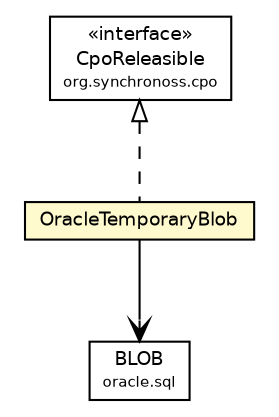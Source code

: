 #!/usr/local/bin/dot
#
# Class diagram 
# Generated by UmlGraph version 4.6 (http://www.spinellis.gr/sw/umlgraph)
#

digraph G {
	edge [fontname="Helvetica",fontsize=10,labelfontname="Helvetica",labelfontsize=10];
	node [fontname="Helvetica",fontsize=10,shape=plaintext];
	// org.synchronoss.cpo.CpoReleasible
	c40212 [label=<<table border="0" cellborder="1" cellspacing="0" cellpadding="2" port="p" href="../../CpoReleasible.html">
		<tr><td><table border="0" cellspacing="0" cellpadding="1">
			<tr><td> &laquo;interface&raquo; </td></tr>
			<tr><td> CpoReleasible </td></tr>
			<tr><td><font point-size="7.0"> org.synchronoss.cpo </font></td></tr>
		</table></td></tr>
		</table>>, fontname="Helvetica", fontcolor="black", fontsize=9.0];
	// org.synchronoss.cpo.transform.jdbc.OracleTemporaryBlob
	c40350 [label=<<table border="0" cellborder="1" cellspacing="0" cellpadding="2" port="p" bgcolor="lemonChiffon" href="./OracleTemporaryBlob.html">
		<tr><td><table border="0" cellspacing="0" cellpadding="1">
			<tr><td> OracleTemporaryBlob </td></tr>
		</table></td></tr>
		</table>>, fontname="Helvetica", fontcolor="black", fontsize=9.0];
	//org.synchronoss.cpo.transform.jdbc.OracleTemporaryBlob implements org.synchronoss.cpo.CpoReleasible
	c40212:p -> c40350:p [dir=back,arrowtail=empty,style=dashed];
	// org.synchronoss.cpo.transform.jdbc.OracleTemporaryBlob NAVASSOC oracle.sql.BLOB
	c40350:p -> c40418:p [taillabel="", label="", headlabel="", fontname="Helvetica", fontcolor="black", fontsize=10.0, color="black", arrowhead=open];
	// oracle.sql.BLOB
	c40418 [label=<<table border="0" cellborder="1" cellspacing="0" cellpadding="2" port="p" href="http://java.sun.com/j2se/1.4.2/docs/api/oracle/sql/BLOB.html">
		<tr><td><table border="0" cellspacing="0" cellpadding="1">
			<tr><td> BLOB </td></tr>
			<tr><td><font point-size="7.0"> oracle.sql </font></td></tr>
		</table></td></tr>
		</table>>, fontname="Helvetica", fontcolor="black", fontsize=9.0];
}

